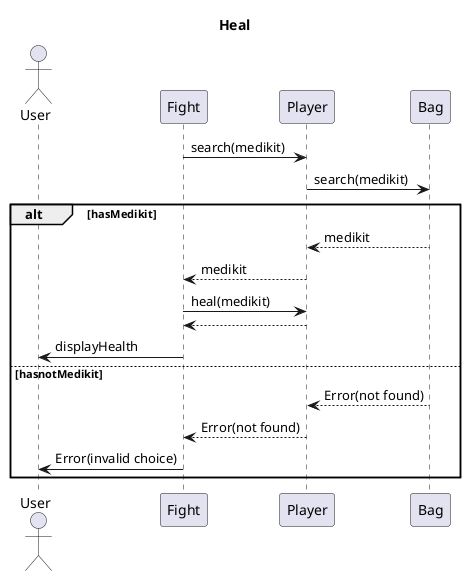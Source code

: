 @startuml

title Heal

actor User
participant Fight
participant Player
participant Bag

Fight -> Player : search(medikit)
Player -> Bag : search(medikit)
alt hasMedikit
  return medikit
  Player --> Fight : medikit
  Fight -> Player : heal(medikit)
  return
  Fight -> User : displayHealth
else hasnotMedikit
  Bag --> Player : Error(not found)
  Player --> Fight : Error(not found)
  Fight -> User : Error(invalid choice) 
end 

@enduml